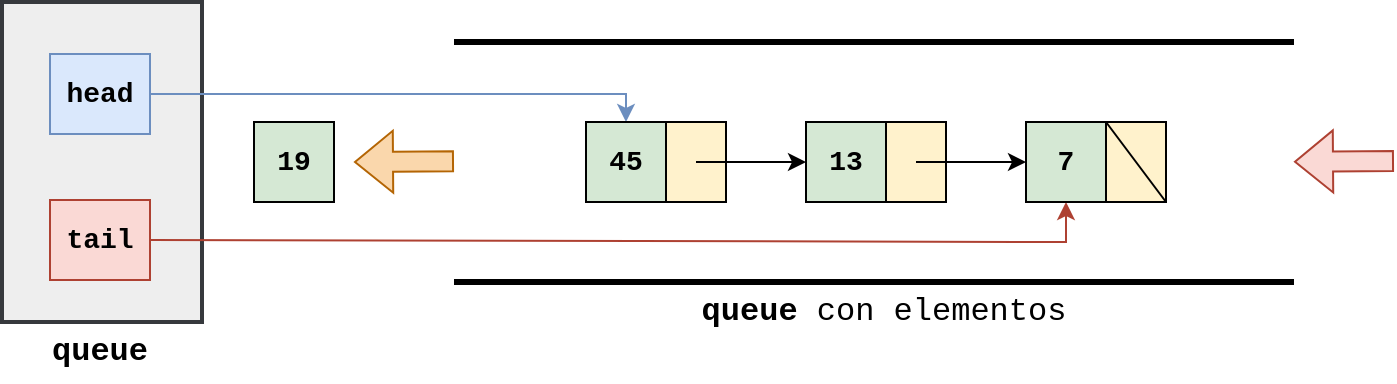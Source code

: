 <mxfile version="24.6.4" type="device">
  <diagram name="Página-1" id="jQoiph2c1nl-3ZJ2nl2n">
    <mxGraphModel dx="880" dy="532" grid="1" gridSize="10" guides="1" tooltips="1" connect="1" arrows="1" fold="1" page="1" pageScale="1" pageWidth="827" pageHeight="1169" math="0" shadow="0">
      <root>
        <mxCell id="0" />
        <mxCell id="1" parent="0" />
        <mxCell id="4NPdk0kOYlMQ01f3NqF2-1" value="" style="rounded=0;whiteSpace=wrap;html=1;fillColor=#eeeeee;strokeColor=#36393D;strokeWidth=2;" parent="1" vertex="1">
          <mxGeometry x="14" y="300" width="100" height="160" as="geometry" />
        </mxCell>
        <mxCell id="4NPdk0kOYlMQ01f3NqF2-2" value="&lt;font style=&quot;font-size: 14px;&quot; face=&quot;Courier New&quot;&gt;&lt;b&gt;head&lt;/b&gt;&lt;/font&gt;" style="rounded=0;whiteSpace=wrap;html=1;fillColor=#dae8fc;strokeColor=#6C8EBF;" parent="1" vertex="1">
          <mxGeometry x="38" y="326" width="50" height="40" as="geometry" />
        </mxCell>
        <mxCell id="4NPdk0kOYlMQ01f3NqF2-3" value="" style="endArrow=classic;html=1;rounded=0;exitX=1;exitY=0.5;exitDx=0;exitDy=0;strokeColor=#6C8EBF;entryX=0.5;entryY=0;entryDx=0;entryDy=0;" parent="1" source="4NPdk0kOYlMQ01f3NqF2-2" target="dIiA_UYw8xMWs0kPRB91-4" edge="1">
          <mxGeometry width="50" height="50" relative="1" as="geometry">
            <mxPoint x="260" y="466" as="sourcePoint" />
            <mxPoint x="270.0" y="356.0" as="targetPoint" />
            <Array as="points">
              <mxPoint x="326" y="346" />
            </Array>
          </mxGeometry>
        </mxCell>
        <mxCell id="4NPdk0kOYlMQ01f3NqF2-4" value="&lt;font style=&quot;font-size: 16px;&quot; face=&quot;Courier New&quot;&gt;&lt;b&gt;queue&lt;/b&gt;&lt;/font&gt;" style="text;html=1;align=center;verticalAlign=middle;whiteSpace=wrap;rounded=0;" parent="1" vertex="1">
          <mxGeometry x="33" y="460" width="60" height="30" as="geometry" />
        </mxCell>
        <mxCell id="4NPdk0kOYlMQ01f3NqF2-5" value="&lt;font style=&quot;font-size: 14px;&quot; face=&quot;Courier New&quot;&gt;&lt;b&gt;tail&lt;/b&gt;&lt;/font&gt;" style="rounded=0;whiteSpace=wrap;html=1;fillColor=#fad9d5;strokeColor=#ae4132;" parent="1" vertex="1">
          <mxGeometry x="38" y="399" width="50" height="40" as="geometry" />
        </mxCell>
        <mxCell id="4NPdk0kOYlMQ01f3NqF2-6" value="" style="endArrow=classic;html=1;rounded=0;exitX=1;exitY=0.5;exitDx=0;exitDy=0;strokeColor=#AE4132;entryX=0.5;entryY=1;entryDx=0;entryDy=0;" parent="1" source="4NPdk0kOYlMQ01f3NqF2-5" target="dIiA_UYw8xMWs0kPRB91-10" edge="1">
          <mxGeometry width="50" height="50" relative="1" as="geometry">
            <mxPoint x="260" y="531" as="sourcePoint" />
            <mxPoint x="600" y="404" as="targetPoint" />
            <Array as="points">
              <mxPoint x="546" y="420" />
            </Array>
          </mxGeometry>
        </mxCell>
        <mxCell id="oF1Zj8_PvMBWOIYjncnU-1" value="" style="endArrow=none;html=1;rounded=0;strokeWidth=3;" parent="1" edge="1">
          <mxGeometry width="50" height="50" relative="1" as="geometry">
            <mxPoint x="240" y="320" as="sourcePoint" />
            <mxPoint x="660" y="320" as="targetPoint" />
          </mxGeometry>
        </mxCell>
        <mxCell id="oF1Zj8_PvMBWOIYjncnU-2" value="" style="endArrow=none;html=1;rounded=0;strokeWidth=3;" parent="1" edge="1">
          <mxGeometry width="50" height="50" relative="1" as="geometry">
            <mxPoint x="240" y="440" as="sourcePoint" />
            <mxPoint x="660" y="440" as="targetPoint" />
          </mxGeometry>
        </mxCell>
        <mxCell id="b7brVbxsaKchSIfCvL-Y-2" value="&lt;font style=&quot;font-size: 16px;&quot; face=&quot;Courier New&quot;&gt;&lt;b&gt;queue &lt;/b&gt;con elementos&lt;/font&gt;" style="text;html=1;align=center;verticalAlign=middle;whiteSpace=wrap;rounded=0;" parent="1" vertex="1">
          <mxGeometry x="350" y="440" width="210" height="30" as="geometry" />
        </mxCell>
        <mxCell id="dIiA_UYw8xMWs0kPRB91-1" value="&lt;font face=&quot;Courier New&quot;&gt;&lt;span style=&quot;font-size: 14px;&quot;&gt;&lt;b&gt;19&lt;/b&gt;&lt;/span&gt;&lt;/font&gt;" style="rounded=0;whiteSpace=wrap;html=1;fillColor=#d5e8d4;strokeColor=#000000;" parent="1" vertex="1">
          <mxGeometry x="140" y="360" width="40" height="40" as="geometry" />
        </mxCell>
        <mxCell id="dIiA_UYw8xMWs0kPRB91-4" value="&lt;font face=&quot;Courier New&quot;&gt;&lt;span style=&quot;font-size: 14px;&quot;&gt;&lt;b&gt;45&lt;/b&gt;&lt;/span&gt;&lt;/font&gt;" style="rounded=0;whiteSpace=wrap;html=1;fillColor=#d5e8d4;strokeColor=#000000;" parent="1" vertex="1">
          <mxGeometry x="306" y="360" width="40" height="40" as="geometry" />
        </mxCell>
        <mxCell id="dIiA_UYw8xMWs0kPRB91-5" value="" style="rounded=0;whiteSpace=wrap;html=1;fillColor=#fff2cc;strokeColor=#000000;" parent="1" vertex="1">
          <mxGeometry x="346" y="360" width="30" height="40" as="geometry" />
        </mxCell>
        <mxCell id="dIiA_UYw8xMWs0kPRB91-6" value="" style="endArrow=classic;html=1;rounded=0;" parent="1" edge="1">
          <mxGeometry width="50" height="50" relative="1" as="geometry">
            <mxPoint x="361" y="380" as="sourcePoint" />
            <mxPoint x="416" y="380" as="targetPoint" />
          </mxGeometry>
        </mxCell>
        <mxCell id="dIiA_UYw8xMWs0kPRB91-7" value="&lt;font face=&quot;Courier New&quot;&gt;&lt;span style=&quot;font-size: 14px;&quot;&gt;&lt;b&gt;13&lt;/b&gt;&lt;/span&gt;&lt;/font&gt;" style="rounded=0;whiteSpace=wrap;html=1;fillColor=#d5e8d4;strokeColor=#000000;" parent="1" vertex="1">
          <mxGeometry x="416" y="360" width="40" height="40" as="geometry" />
        </mxCell>
        <mxCell id="dIiA_UYw8xMWs0kPRB91-8" value="" style="rounded=0;whiteSpace=wrap;html=1;fillColor=#fff2cc;strokeColor=#000000;" parent="1" vertex="1">
          <mxGeometry x="456" y="360" width="30" height="40" as="geometry" />
        </mxCell>
        <mxCell id="dIiA_UYw8xMWs0kPRB91-9" value="" style="endArrow=classic;html=1;rounded=0;" parent="1" edge="1">
          <mxGeometry width="50" height="50" relative="1" as="geometry">
            <mxPoint x="471" y="380" as="sourcePoint" />
            <mxPoint x="526" y="380" as="targetPoint" />
          </mxGeometry>
        </mxCell>
        <mxCell id="dIiA_UYw8xMWs0kPRB91-10" value="&lt;font face=&quot;Courier New&quot;&gt;&lt;span style=&quot;font-size: 14px;&quot;&gt;&lt;b&gt;7&lt;/b&gt;&lt;/span&gt;&lt;/font&gt;" style="rounded=0;whiteSpace=wrap;html=1;fillColor=#d5e8d4;strokeColor=#000000;" parent="1" vertex="1">
          <mxGeometry x="526" y="360" width="40" height="40" as="geometry" />
        </mxCell>
        <mxCell id="dIiA_UYw8xMWs0kPRB91-11" value="" style="rounded=0;whiteSpace=wrap;html=1;fillColor=#fff2cc;strokeColor=#000000;" parent="1" vertex="1">
          <mxGeometry x="566" y="360" width="30" height="40" as="geometry" />
        </mxCell>
        <mxCell id="dIiA_UYw8xMWs0kPRB91-12" value="" style="endArrow=none;html=1;rounded=0;exitX=1;exitY=1;exitDx=0;exitDy=0;entryX=0;entryY=0;entryDx=0;entryDy=0;exitPerimeter=0;" parent="1" source="dIiA_UYw8xMWs0kPRB91-11" target="dIiA_UYw8xMWs0kPRB91-11" edge="1">
          <mxGeometry width="50" height="50" relative="1" as="geometry">
            <mxPoint x="246" y="540" as="sourcePoint" />
            <mxPoint x="296" y="490" as="targetPoint" />
          </mxGeometry>
        </mxCell>
        <mxCell id="dIiA_UYw8xMWs0kPRB91-13" value="" style="shape=flexArrow;endArrow=classic;html=1;rounded=0;fillColor=#fad7ac;strokeColor=#b46504;" parent="1" edge="1">
          <mxGeometry width="50" height="50" relative="1" as="geometry">
            <mxPoint x="240" y="379.66" as="sourcePoint" />
            <mxPoint x="190" y="380" as="targetPoint" />
          </mxGeometry>
        </mxCell>
        <mxCell id="dIiA_UYw8xMWs0kPRB91-14" value="" style="shape=flexArrow;endArrow=classic;html=1;rounded=0;fillColor=#fad9d5;strokeColor=#ae4132;" parent="1" edge="1">
          <mxGeometry width="50" height="50" relative="1" as="geometry">
            <mxPoint x="710" y="379.5" as="sourcePoint" />
            <mxPoint x="660" y="379.84" as="targetPoint" />
          </mxGeometry>
        </mxCell>
      </root>
    </mxGraphModel>
  </diagram>
</mxfile>
